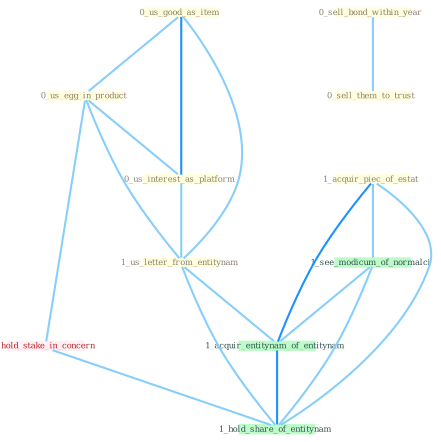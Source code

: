 Graph G{ 
    node
    [shape=polygon,style=filled,width=.5,height=.06,color="#BDFCC9",fixedsize=true,fontsize=4,
    fontcolor="#2f4f4f"];
    {node
    [color="#ffffe0", fontcolor="#8b7d6b"] "0_us_good_as_item " "0_us_egg_in_product " "1_acquir_piec_of_estat " "0_us_interest_as_platform " "1_us_letter_from_entitynam " "0_sell_bond_within_year " "0_sell_them_to_trust "}
{node [color="#fff0f5", fontcolor="#b22222"] "1_hold_stake_in_concern "}
edge [color="#B0E2FF"];

	"0_us_good_as_item " -- "0_us_egg_in_product " [w="1", color="#87cefa" ];
	"0_us_good_as_item " -- "0_us_interest_as_platform " [w="2", color="#1e90ff" , len=0.8];
	"0_us_good_as_item " -- "1_us_letter_from_entitynam " [w="1", color="#87cefa" ];
	"0_us_egg_in_product " -- "0_us_interest_as_platform " [w="1", color="#87cefa" ];
	"0_us_egg_in_product " -- "1_us_letter_from_entitynam " [w="1", color="#87cefa" ];
	"0_us_egg_in_product " -- "1_hold_stake_in_concern " [w="1", color="#87cefa" ];
	"1_acquir_piec_of_estat " -- "1_see_modicum_of_normalci " [w="1", color="#87cefa" ];
	"1_acquir_piec_of_estat " -- "1_acquir_entitynam_of_entitynam " [w="2", color="#1e90ff" , len=0.8];
	"1_acquir_piec_of_estat " -- "1_hold_share_of_entitynam " [w="1", color="#87cefa" ];
	"0_us_interest_as_platform " -- "1_us_letter_from_entitynam " [w="1", color="#87cefa" ];
	"1_us_letter_from_entitynam " -- "1_acquir_entitynam_of_entitynam " [w="1", color="#87cefa" ];
	"1_us_letter_from_entitynam " -- "1_hold_share_of_entitynam " [w="1", color="#87cefa" ];
	"0_sell_bond_within_year " -- "0_sell_them_to_trust " [w="1", color="#87cefa" ];
	"1_hold_stake_in_concern " -- "1_hold_share_of_entitynam " [w="1", color="#87cefa" ];
	"1_see_modicum_of_normalci " -- "1_acquir_entitynam_of_entitynam " [w="1", color="#87cefa" ];
	"1_see_modicum_of_normalci " -- "1_hold_share_of_entitynam " [w="1", color="#87cefa" ];
	"1_acquir_entitynam_of_entitynam " -- "1_hold_share_of_entitynam " [w="2", color="#1e90ff" , len=0.8];
}